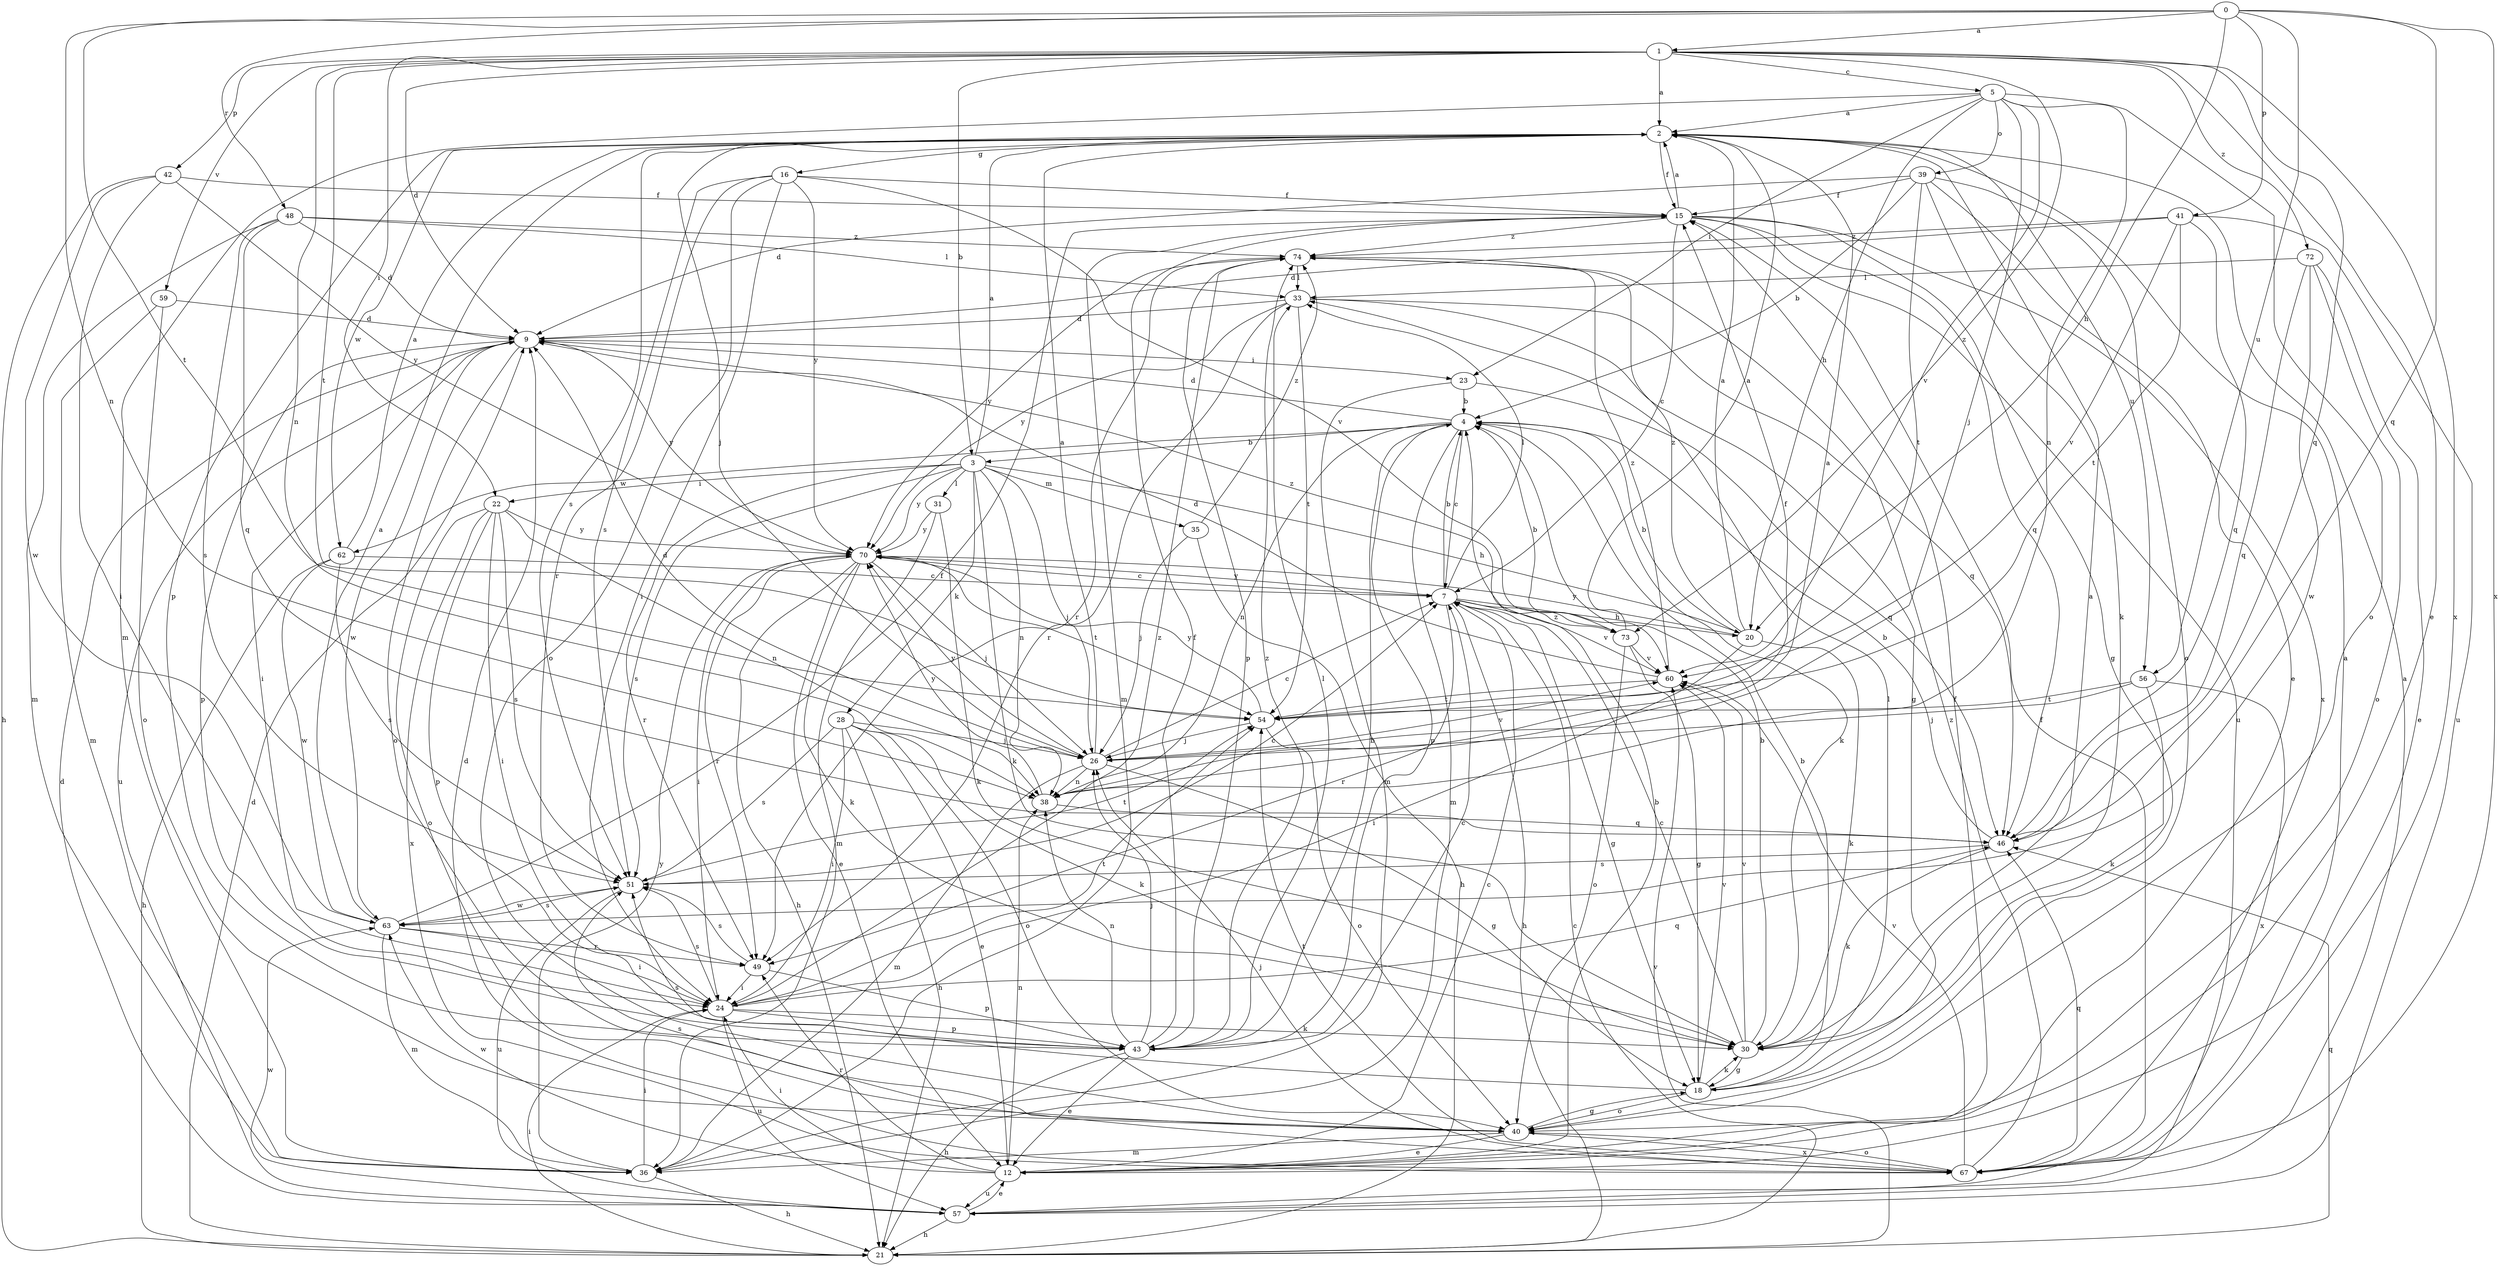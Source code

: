 strict digraph  {
0;
1;
2;
3;
4;
5;
7;
9;
12;
15;
16;
18;
20;
21;
22;
23;
24;
26;
28;
30;
31;
33;
35;
36;
38;
39;
40;
41;
42;
43;
46;
48;
49;
51;
54;
56;
57;
59;
60;
62;
63;
67;
70;
72;
73;
74;
0 -> 1  [label=a];
0 -> 20  [label=h];
0 -> 38  [label=n];
0 -> 41  [label=p];
0 -> 46  [label=q];
0 -> 48  [label=r];
0 -> 54  [label=t];
0 -> 56  [label=u];
0 -> 67  [label=x];
1 -> 2  [label=a];
1 -> 3  [label=b];
1 -> 5  [label=c];
1 -> 9  [label=d];
1 -> 12  [label=e];
1 -> 22  [label=i];
1 -> 38  [label=n];
1 -> 42  [label=p];
1 -> 46  [label=q];
1 -> 54  [label=t];
1 -> 59  [label=v];
1 -> 67  [label=x];
1 -> 72  [label=z];
1 -> 73  [label=z];
2 -> 15  [label=f];
2 -> 16  [label=g];
2 -> 26  [label=j];
2 -> 43  [label=p];
2 -> 51  [label=s];
2 -> 56  [label=u];
2 -> 62  [label=w];
3 -> 2  [label=a];
3 -> 20  [label=h];
3 -> 22  [label=i];
3 -> 26  [label=j];
3 -> 28  [label=k];
3 -> 30  [label=k];
3 -> 31  [label=l];
3 -> 35  [label=m];
3 -> 38  [label=n];
3 -> 49  [label=r];
3 -> 51  [label=s];
3 -> 70  [label=y];
4 -> 3  [label=b];
4 -> 7  [label=c];
4 -> 9  [label=d];
4 -> 30  [label=k];
4 -> 36  [label=m];
4 -> 38  [label=n];
4 -> 43  [label=p];
4 -> 62  [label=w];
5 -> 2  [label=a];
5 -> 20  [label=h];
5 -> 23  [label=i];
5 -> 26  [label=j];
5 -> 36  [label=m];
5 -> 38  [label=n];
5 -> 39  [label=o];
5 -> 40  [label=o];
5 -> 60  [label=v];
7 -> 4  [label=b];
7 -> 18  [label=g];
7 -> 20  [label=h];
7 -> 21  [label=h];
7 -> 33  [label=l];
7 -> 49  [label=r];
7 -> 60  [label=v];
7 -> 70  [label=y];
7 -> 73  [label=z];
9 -> 23  [label=i];
9 -> 24  [label=i];
9 -> 40  [label=o];
9 -> 43  [label=p];
9 -> 57  [label=u];
9 -> 63  [label=w];
9 -> 70  [label=y];
9 -> 73  [label=z];
12 -> 4  [label=b];
12 -> 7  [label=c];
12 -> 15  [label=f];
12 -> 24  [label=i];
12 -> 38  [label=n];
12 -> 49  [label=r];
12 -> 57  [label=u];
12 -> 63  [label=w];
15 -> 2  [label=a];
15 -> 7  [label=c];
15 -> 18  [label=g];
15 -> 36  [label=m];
15 -> 46  [label=q];
15 -> 57  [label=u];
15 -> 67  [label=x];
15 -> 74  [label=z];
16 -> 15  [label=f];
16 -> 24  [label=i];
16 -> 40  [label=o];
16 -> 49  [label=r];
16 -> 51  [label=s];
16 -> 60  [label=v];
16 -> 70  [label=y];
18 -> 4  [label=b];
18 -> 30  [label=k];
18 -> 33  [label=l];
18 -> 40  [label=o];
18 -> 51  [label=s];
18 -> 60  [label=v];
20 -> 2  [label=a];
20 -> 4  [label=b];
20 -> 24  [label=i];
20 -> 30  [label=k];
20 -> 70  [label=y];
20 -> 74  [label=z];
21 -> 7  [label=c];
21 -> 9  [label=d];
21 -> 24  [label=i];
21 -> 46  [label=q];
21 -> 60  [label=v];
22 -> 24  [label=i];
22 -> 38  [label=n];
22 -> 40  [label=o];
22 -> 43  [label=p];
22 -> 51  [label=s];
22 -> 67  [label=x];
22 -> 70  [label=y];
23 -> 4  [label=b];
23 -> 36  [label=m];
23 -> 46  [label=q];
24 -> 30  [label=k];
24 -> 43  [label=p];
24 -> 46  [label=q];
24 -> 51  [label=s];
24 -> 54  [label=t];
24 -> 57  [label=u];
24 -> 74  [label=z];
26 -> 2  [label=a];
26 -> 7  [label=c];
26 -> 9  [label=d];
26 -> 18  [label=g];
26 -> 36  [label=m];
26 -> 38  [label=n];
26 -> 60  [label=v];
26 -> 70  [label=y];
28 -> 12  [label=e];
28 -> 21  [label=h];
28 -> 24  [label=i];
28 -> 26  [label=j];
28 -> 30  [label=k];
28 -> 40  [label=o];
28 -> 51  [label=s];
30 -> 2  [label=a];
30 -> 4  [label=b];
30 -> 7  [label=c];
30 -> 18  [label=g];
30 -> 60  [label=v];
31 -> 30  [label=k];
31 -> 36  [label=m];
31 -> 70  [label=y];
33 -> 9  [label=d];
33 -> 18  [label=g];
33 -> 46  [label=q];
33 -> 49  [label=r];
33 -> 54  [label=t];
33 -> 70  [label=y];
35 -> 21  [label=h];
35 -> 26  [label=j];
35 -> 74  [label=z];
36 -> 21  [label=h];
36 -> 24  [label=i];
36 -> 70  [label=y];
38 -> 2  [label=a];
38 -> 15  [label=f];
38 -> 46  [label=q];
38 -> 70  [label=y];
39 -> 4  [label=b];
39 -> 9  [label=d];
39 -> 12  [label=e];
39 -> 15  [label=f];
39 -> 30  [label=k];
39 -> 40  [label=o];
39 -> 54  [label=t];
40 -> 12  [label=e];
40 -> 18  [label=g];
40 -> 36  [label=m];
40 -> 67  [label=x];
41 -> 9  [label=d];
41 -> 46  [label=q];
41 -> 54  [label=t];
41 -> 57  [label=u];
41 -> 60  [label=v];
41 -> 74  [label=z];
42 -> 15  [label=f];
42 -> 21  [label=h];
42 -> 24  [label=i];
42 -> 63  [label=w];
42 -> 70  [label=y];
43 -> 4  [label=b];
43 -> 7  [label=c];
43 -> 12  [label=e];
43 -> 15  [label=f];
43 -> 21  [label=h];
43 -> 26  [label=j];
43 -> 33  [label=l];
43 -> 38  [label=n];
43 -> 74  [label=z];
46 -> 4  [label=b];
46 -> 30  [label=k];
46 -> 51  [label=s];
48 -> 9  [label=d];
48 -> 33  [label=l];
48 -> 36  [label=m];
48 -> 46  [label=q];
48 -> 51  [label=s];
48 -> 74  [label=z];
49 -> 24  [label=i];
49 -> 43  [label=p];
49 -> 51  [label=s];
51 -> 7  [label=c];
51 -> 54  [label=t];
51 -> 57  [label=u];
51 -> 63  [label=w];
54 -> 26  [label=j];
54 -> 40  [label=o];
54 -> 70  [label=y];
56 -> 26  [label=j];
56 -> 30  [label=k];
56 -> 54  [label=t];
56 -> 67  [label=x];
57 -> 2  [label=a];
57 -> 9  [label=d];
57 -> 12  [label=e];
57 -> 15  [label=f];
57 -> 21  [label=h];
57 -> 63  [label=w];
59 -> 9  [label=d];
59 -> 36  [label=m];
59 -> 40  [label=o];
60 -> 9  [label=d];
60 -> 54  [label=t];
60 -> 74  [label=z];
62 -> 2  [label=a];
62 -> 7  [label=c];
62 -> 21  [label=h];
62 -> 51  [label=s];
62 -> 63  [label=w];
63 -> 2  [label=a];
63 -> 15  [label=f];
63 -> 24  [label=i];
63 -> 36  [label=m];
63 -> 49  [label=r];
63 -> 51  [label=s];
67 -> 2  [label=a];
67 -> 9  [label=d];
67 -> 26  [label=j];
67 -> 40  [label=o];
67 -> 46  [label=q];
67 -> 51  [label=s];
67 -> 54  [label=t];
67 -> 60  [label=v];
67 -> 74  [label=z];
70 -> 7  [label=c];
70 -> 12  [label=e];
70 -> 21  [label=h];
70 -> 24  [label=i];
70 -> 26  [label=j];
70 -> 30  [label=k];
70 -> 49  [label=r];
70 -> 54  [label=t];
72 -> 12  [label=e];
72 -> 33  [label=l];
72 -> 40  [label=o];
72 -> 46  [label=q];
72 -> 63  [label=w];
73 -> 2  [label=a];
73 -> 4  [label=b];
73 -> 18  [label=g];
73 -> 40  [label=o];
73 -> 60  [label=v];
74 -> 33  [label=l];
74 -> 43  [label=p];
74 -> 49  [label=r];
74 -> 70  [label=y];
}
